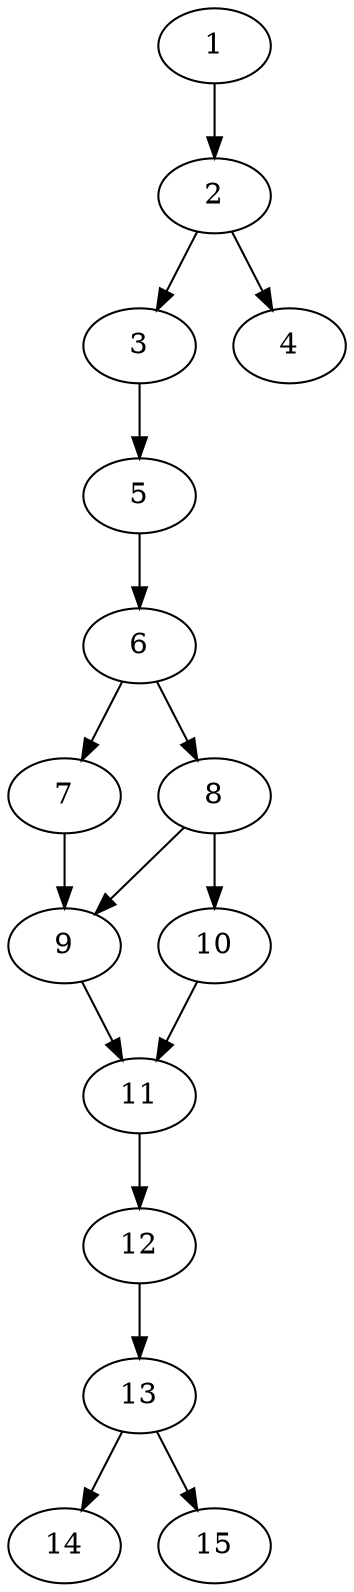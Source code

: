 // DAG automatically generated by daggen at Thu Oct  3 13:59:26 2019
// ./daggen --dot -n 15 --ccr 0.4 --fat 0.3 --regular 0.9 --density 0.9 --mindata 5242880 --maxdata 52428800 
digraph G {
  1 [size="116441600", alpha="0.20", expect_size="46576640"] 
  1 -> 2 [size ="46576640"]
  2 [size="108390400", alpha="0.07", expect_size="43356160"] 
  2 -> 3 [size ="43356160"]
  2 -> 4 [size ="43356160"]
  3 [size="60672000", alpha="0.04", expect_size="24268800"] 
  3 -> 5 [size ="24268800"]
  4 [size="24015360", alpha="0.14", expect_size="9606144"] 
  5 [size="99712000", alpha="0.13", expect_size="39884800"] 
  5 -> 6 [size ="39884800"]
  6 [size="68305920", alpha="0.10", expect_size="27322368"] 
  6 -> 7 [size ="27322368"]
  6 -> 8 [size ="27322368"]
  7 [size="74675200", alpha="0.19", expect_size="29870080"] 
  7 -> 9 [size ="29870080"]
  8 [size="85166080", alpha="0.04", expect_size="34066432"] 
  8 -> 9 [size ="34066432"]
  8 -> 10 [size ="34066432"]
  9 [size="88706560", alpha="0.20", expect_size="35482624"] 
  9 -> 11 [size ="35482624"]
  10 [size="102671360", alpha="0.06", expect_size="41068544"] 
  10 -> 11 [size ="41068544"]
  11 [size="74649600", alpha="0.02", expect_size="29859840"] 
  11 -> 12 [size ="29859840"]
  12 [size="71851520", alpha="0.01", expect_size="28740608"] 
  12 -> 13 [size ="28740608"]
  13 [size="113868800", alpha="0.07", expect_size="45547520"] 
  13 -> 14 [size ="45547520"]
  13 -> 15 [size ="45547520"]
  14 [size="20226560", alpha="0.11", expect_size="8090624"] 
  15 [size="102878720", alpha="0.09", expect_size="41151488"] 
}
